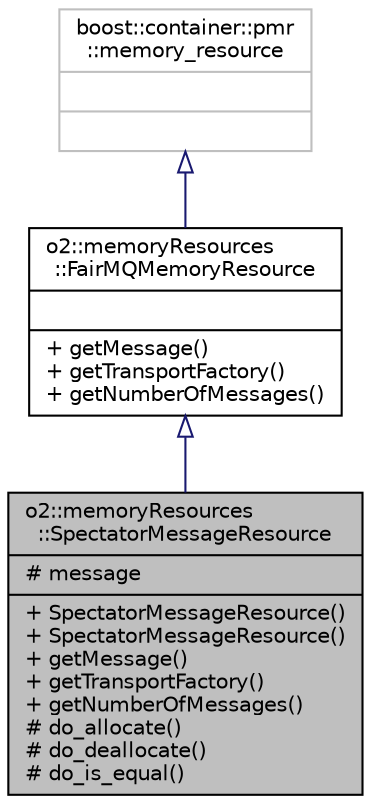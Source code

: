 digraph "o2::memoryResources::SpectatorMessageResource"
{
 // INTERACTIVE_SVG=YES
  bgcolor="transparent";
  edge [fontname="Helvetica",fontsize="10",labelfontname="Helvetica",labelfontsize="10"];
  node [fontname="Helvetica",fontsize="10",shape=record];
  Node1 [label="{o2::memoryResources\l::SpectatorMessageResource\n|# message\l|+ SpectatorMessageResource()\l+ SpectatorMessageResource()\l+ getMessage()\l+ getTransportFactory()\l+ getNumberOfMessages()\l# do_allocate()\l# do_deallocate()\l# do_is_equal()\l}",height=0.2,width=0.4,color="black", fillcolor="grey75", style="filled" fontcolor="black"];
  Node2 -> Node1 [dir="back",color="midnightblue",fontsize="10",style="solid",arrowtail="onormal",fontname="Helvetica"];
  Node2 [label="{o2::memoryResources\l::FairMQMemoryResource\n||+ getMessage()\l+ getTransportFactory()\l+ getNumberOfMessages()\l}",height=0.2,width=0.4,color="black",URL="$d1/dcc/classo2_1_1memoryResources_1_1FairMQMemoryResource.html",tooltip="All FairMQ related memory resources need to inherit from this interface class for the getMessage() ap..."];
  Node3 -> Node2 [dir="back",color="midnightblue",fontsize="10",style="solid",arrowtail="onormal",fontname="Helvetica"];
  Node3 [label="{boost::container::pmr\l::memory_resource\n||}",height=0.2,width=0.4,color="grey75"];
}
